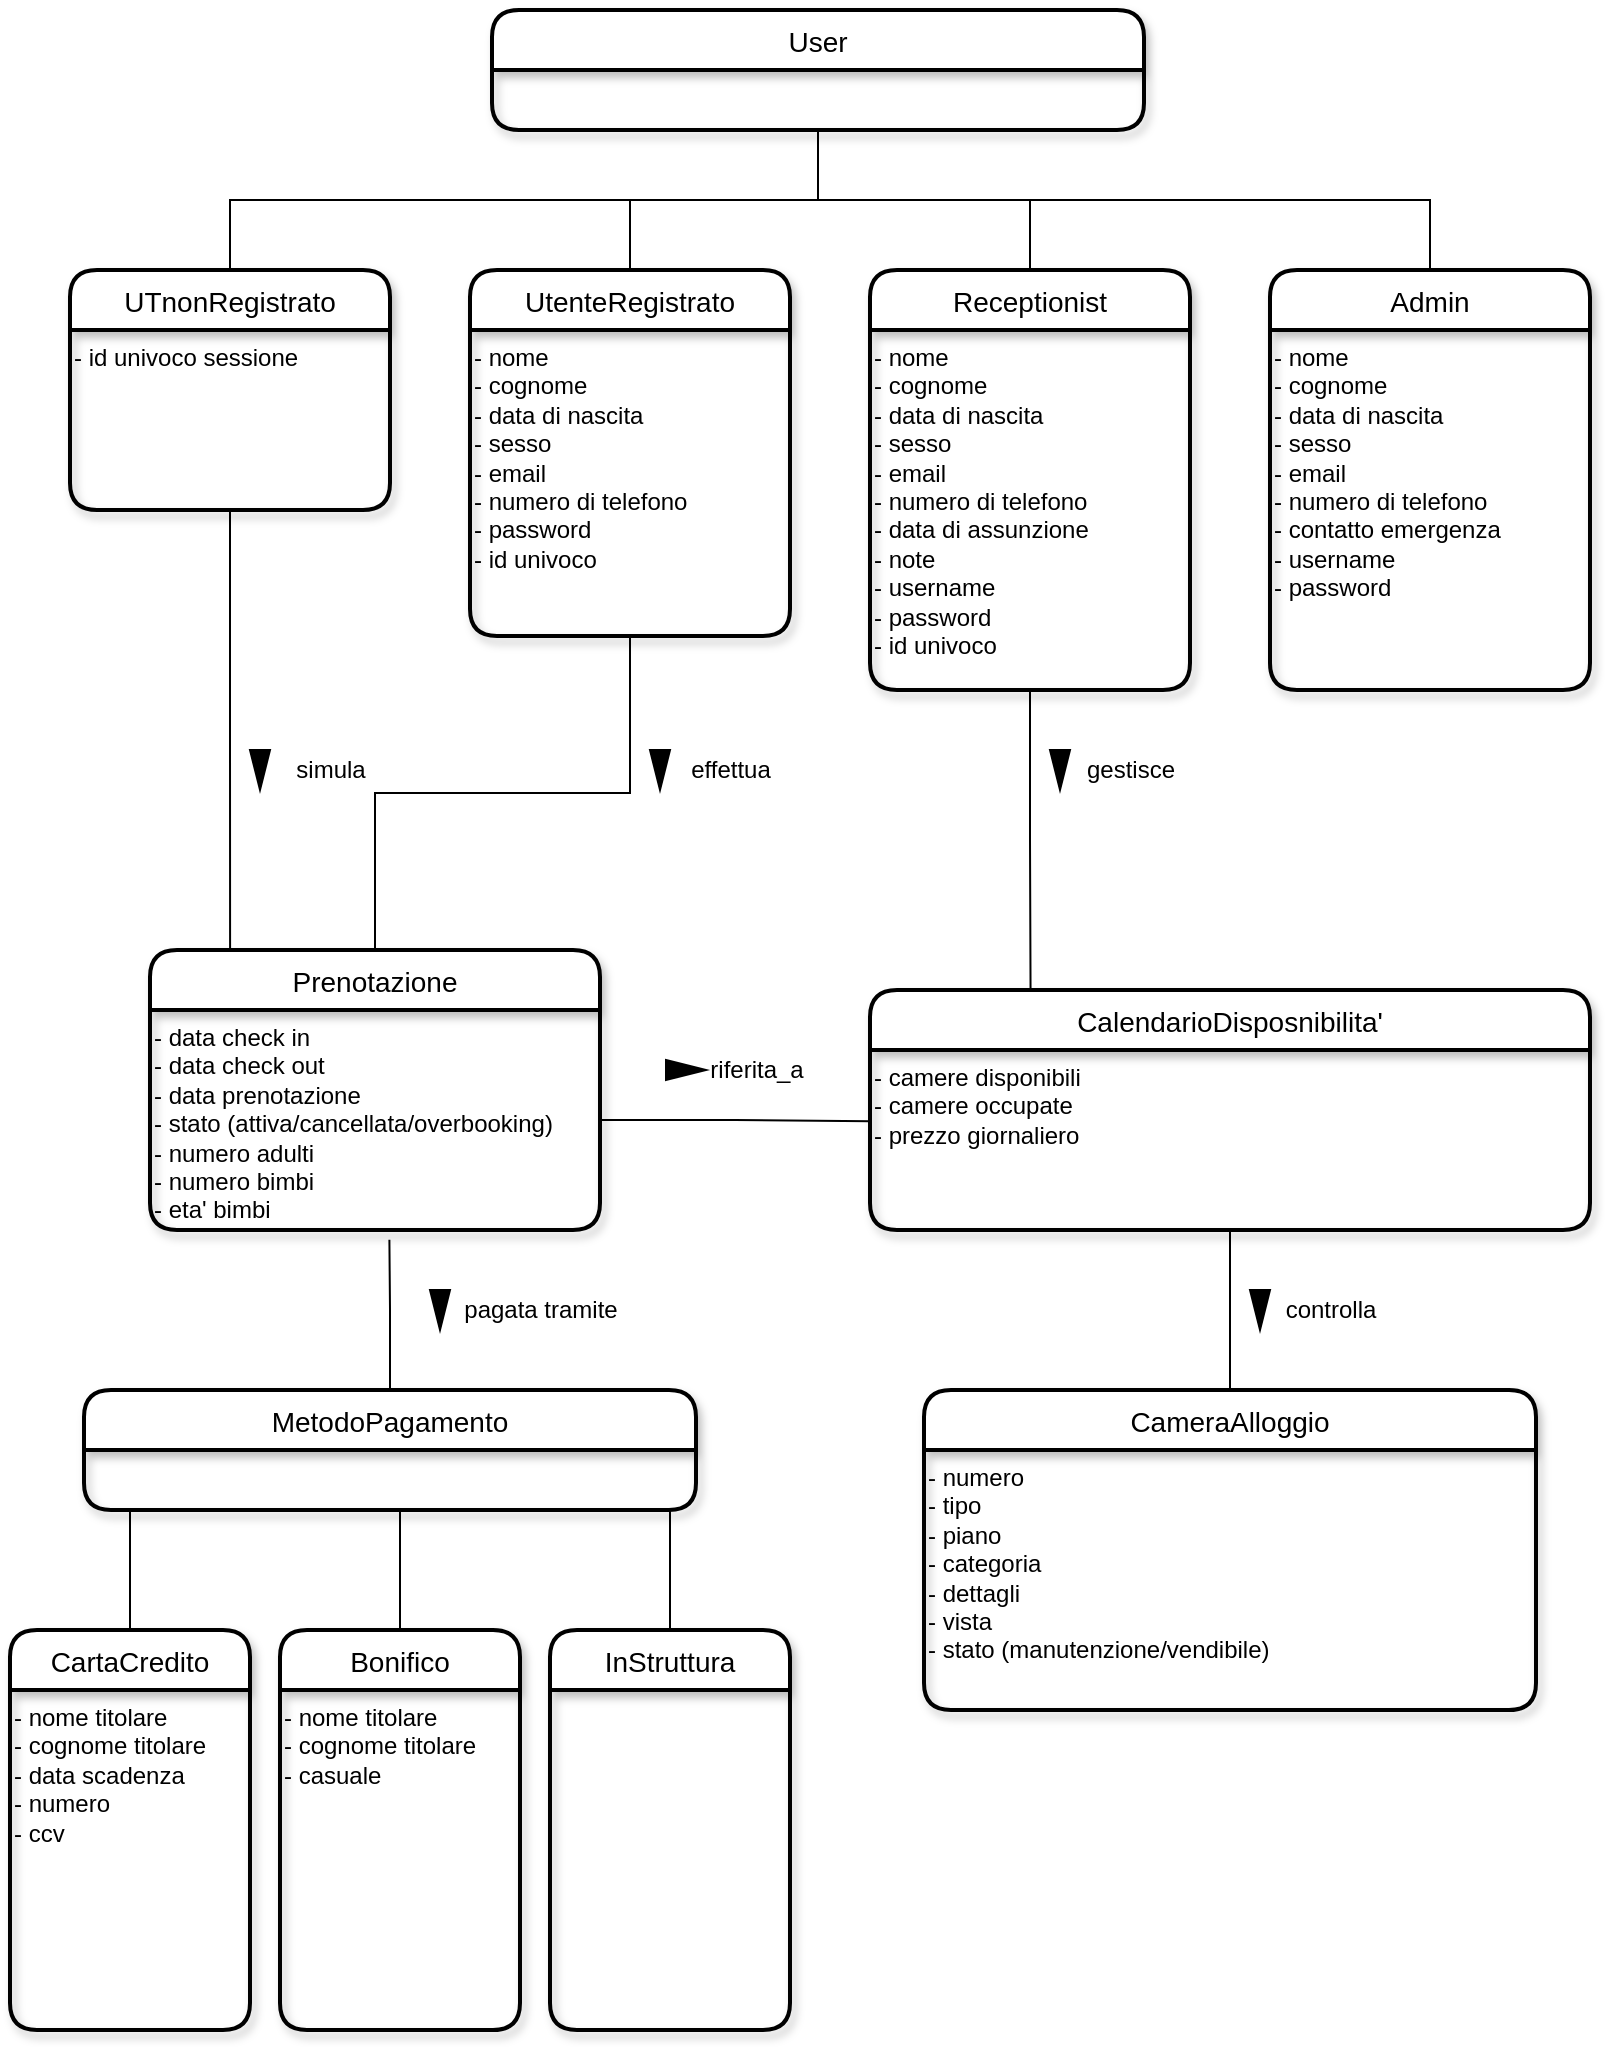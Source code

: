 <mxfile version="17.4.6" type="github">
  <diagram id="Lk_EI4CYU3kLC5U5zO_d" name="Page-1">
    <mxGraphModel dx="1038" dy="553" grid="1" gridSize="10" guides="1" tooltips="1" connect="1" arrows="1" fold="1" page="1" pageScale="1" pageWidth="827" pageHeight="1169" background="none" math="0" shadow="0">
      <root>
        <mxCell id="0" />
        <mxCell id="1" parent="0" />
        <mxCell id="l8wX_0Qu8CBymqKlJUEb-27" style="edgeStyle=orthogonalEdgeStyle;rounded=0;orthogonalLoop=1;jettySize=auto;html=1;exitX=0.5;exitY=1;exitDx=0;exitDy=0;entryX=0.5;entryY=0;entryDx=0;entryDy=0;endArrow=none;endFill=0;" edge="1" parent="1" source="JeV1txEWlBGmem2Ouphh-2" target="JeV1txEWlBGmem2Ouphh-6">
          <mxGeometry relative="1" as="geometry" />
        </mxCell>
        <mxCell id="JeV1txEWlBGmem2Ouphh-2" value="User" style="swimlane;childLayout=stackLayout;horizontal=1;startSize=30;horizontalStack=0;rounded=1;fontSize=14;fontStyle=0;strokeWidth=2;resizeParent=0;resizeLast=1;shadow=1;dashed=0;align=center;gradientColor=none;" parent="1" vertex="1">
          <mxGeometry x="251" y="30" width="326" height="60" as="geometry">
            <mxRectangle x="334" y="40" width="70" height="30" as="alternateBounds" />
          </mxGeometry>
        </mxCell>
        <mxCell id="JeV1txEWlBGmem2Ouphh-6" value="UTnonRegistrato" style="swimlane;childLayout=stackLayout;horizontal=1;startSize=30;horizontalStack=0;rounded=1;fontSize=14;fontStyle=0;strokeWidth=2;resizeParent=0;resizeLast=1;shadow=1;dashed=0;align=center;gradientColor=none;" parent="1" vertex="1">
          <mxGeometry x="40" y="160" width="160" height="120" as="geometry" />
        </mxCell>
        <mxCell id="MB48RITWyxrm8_n9HD4J-8" value="- id univoco sessione" style="text;html=1;align=left;verticalAlign=top;resizable=0;points=[];autosize=1;strokeColor=none;fillColor=none;shadow=0;" parent="JeV1txEWlBGmem2Ouphh-6" vertex="1">
          <mxGeometry y="30" width="160" height="90" as="geometry" />
        </mxCell>
        <mxCell id="l8wX_0Qu8CBymqKlJUEb-30" style="edgeStyle=orthogonalEdgeStyle;rounded=0;orthogonalLoop=1;jettySize=auto;html=1;exitX=0.5;exitY=0;exitDx=0;exitDy=0;entryX=0.5;entryY=1;entryDx=0;entryDy=0;endArrow=none;endFill=0;" edge="1" parent="1" source="JeV1txEWlBGmem2Ouphh-8" target="JeV1txEWlBGmem2Ouphh-2">
          <mxGeometry relative="1" as="geometry" />
        </mxCell>
        <mxCell id="JeV1txEWlBGmem2Ouphh-8" value="UtenteRegistrato" style="swimlane;childLayout=stackLayout;horizontal=1;startSize=30;horizontalStack=0;rounded=1;fontSize=14;fontStyle=0;strokeWidth=2;resizeParent=0;resizeLast=1;shadow=1;dashed=0;align=center;gradientColor=none;" parent="1" vertex="1">
          <mxGeometry x="240" y="160" width="160" height="183" as="geometry">
            <mxRectangle x="240" y="160" width="180" height="30" as="alternateBounds" />
          </mxGeometry>
        </mxCell>
        <mxCell id="MB48RITWyxrm8_n9HD4J-2" value="- nome&lt;br&gt;- cognome&lt;br&gt;- data di nascita&lt;br&gt;- sesso&lt;br&gt;- email&lt;br&gt;- numero di telefono&lt;br&gt;- password&lt;br&gt;- id univoco&lt;br&gt;&lt;div&gt;&lt;br&gt;&lt;/div&gt;" style="text;html=1;align=left;verticalAlign=top;resizable=0;points=[];autosize=1;strokeColor=none;fillColor=none;" parent="JeV1txEWlBGmem2Ouphh-8" vertex="1">
          <mxGeometry y="30" width="160" height="153" as="geometry" />
        </mxCell>
        <mxCell id="l8wX_0Qu8CBymqKlJUEb-31" style="edgeStyle=orthogonalEdgeStyle;rounded=0;orthogonalLoop=1;jettySize=auto;html=1;exitX=0.5;exitY=0;exitDx=0;exitDy=0;entryX=0.5;entryY=1;entryDx=0;entryDy=0;endArrow=none;endFill=0;" edge="1" parent="1" source="JeV1txEWlBGmem2Ouphh-9" target="JeV1txEWlBGmem2Ouphh-2">
          <mxGeometry relative="1" as="geometry" />
        </mxCell>
        <mxCell id="JeV1txEWlBGmem2Ouphh-9" value="Receptionist" style="swimlane;childLayout=stackLayout;horizontal=1;startSize=30;horizontalStack=0;rounded=1;fontSize=14;fontStyle=0;strokeWidth=2;resizeParent=0;resizeLast=1;shadow=1;dashed=0;align=center;gradientColor=none;" parent="1" vertex="1">
          <mxGeometry x="440" y="160" width="160" height="210" as="geometry" />
        </mxCell>
        <mxCell id="MB48RITWyxrm8_n9HD4J-6" value="- nome&lt;br&gt;- cognome&lt;br&gt;- data di nascita&lt;br&gt;- sesso&lt;br&gt;- email&lt;br&gt;- numero di telefono&lt;br&gt;- data di assunzione&lt;br&gt;- note&lt;br&gt;- username&lt;br&gt;- password&lt;br&gt;- id univoco" style="text;html=1;align=left;verticalAlign=top;resizable=0;points=[];autosize=1;strokeColor=none;fillColor=none;" parent="JeV1txEWlBGmem2Ouphh-9" vertex="1">
          <mxGeometry y="30" width="160" height="180" as="geometry" />
        </mxCell>
        <mxCell id="l8wX_0Qu8CBymqKlJUEb-32" style="edgeStyle=orthogonalEdgeStyle;rounded=0;orthogonalLoop=1;jettySize=auto;html=1;exitX=0.5;exitY=0;exitDx=0;exitDy=0;entryX=0.5;entryY=1;entryDx=0;entryDy=0;endArrow=none;endFill=0;" edge="1" parent="1" source="JeV1txEWlBGmem2Ouphh-10" target="JeV1txEWlBGmem2Ouphh-2">
          <mxGeometry relative="1" as="geometry" />
        </mxCell>
        <mxCell id="JeV1txEWlBGmem2Ouphh-10" value="Admin" style="swimlane;childLayout=stackLayout;horizontal=1;startSize=30;horizontalStack=0;rounded=1;fontSize=14;fontStyle=0;strokeWidth=2;resizeParent=0;resizeLast=1;shadow=1;dashed=0;align=center;gradientColor=none;" parent="1" vertex="1">
          <mxGeometry x="640" y="160" width="160" height="210" as="geometry" />
        </mxCell>
        <mxCell id="MB48RITWyxrm8_n9HD4J-7" value="- nome&lt;br&gt;- cognome&lt;br&gt;- data di nascita&lt;br&gt;- sesso&lt;br&gt;- email&lt;br&gt;- numero di telefono&lt;br&gt;- contatto emergenza&lt;br&gt;- username&lt;br&gt;- password" style="text;html=1;align=left;verticalAlign=top;resizable=0;points=[];autosize=1;strokeColor=none;fillColor=none;" parent="JeV1txEWlBGmem2Ouphh-10" vertex="1">
          <mxGeometry y="30" width="160" height="180" as="geometry" />
        </mxCell>
        <mxCell id="JeV1txEWlBGmem2Ouphh-17" value="CameraAlloggio" style="swimlane;childLayout=stackLayout;horizontal=1;startSize=30;horizontalStack=0;rounded=1;fontSize=14;fontStyle=0;strokeWidth=2;resizeParent=0;resizeLast=1;shadow=1;dashed=0;align=center;gradientColor=none;" parent="1" vertex="1">
          <mxGeometry x="467" y="720" width="306" height="160" as="geometry" />
        </mxCell>
        <mxCell id="l8wX_0Qu8CBymqKlJUEb-41" value="- numero&lt;br&gt;- tipo&amp;nbsp;&lt;br&gt;- piano&lt;br&gt;- categoria&lt;br&gt;- dettagli&lt;br&gt;- vista&lt;br&gt;- stato (manutenzione/vendibile)" style="text;html=1;align=left;verticalAlign=top;resizable=0;points=[];autosize=1;strokeColor=none;fillColor=none;" vertex="1" parent="JeV1txEWlBGmem2Ouphh-17">
          <mxGeometry y="30" width="306" height="130" as="geometry" />
        </mxCell>
        <mxCell id="l8wX_0Qu8CBymqKlJUEb-38" style="edgeStyle=orthogonalEdgeStyle;rounded=0;orthogonalLoop=1;jettySize=auto;html=1;entryX=0.5;entryY=0;entryDx=0;entryDy=0;endArrow=none;endFill=0;" edge="1" parent="1" source="JeV1txEWlBGmem2Ouphh-18" target="JeV1txEWlBGmem2Ouphh-17">
          <mxGeometry relative="1" as="geometry" />
        </mxCell>
        <mxCell id="JeV1txEWlBGmem2Ouphh-18" value="CalendarioDisposnibilita&#39;" style="swimlane;childLayout=stackLayout;horizontal=1;startSize=30;horizontalStack=0;rounded=1;fontSize=14;fontStyle=0;strokeWidth=2;resizeParent=0;resizeLast=1;shadow=1;dashed=0;align=center;gradientColor=none;" parent="1" vertex="1">
          <mxGeometry x="440" y="520" width="360" height="120" as="geometry" />
        </mxCell>
        <mxCell id="l8wX_0Qu8CBymqKlJUEb-42" value="- camere disponibili&lt;br&gt;- camere occupate&lt;br&gt;- prezzo giornaliero" style="text;html=1;align=left;verticalAlign=top;resizable=0;points=[];autosize=1;strokeColor=none;fillColor=none;" vertex="1" parent="JeV1txEWlBGmem2Ouphh-18">
          <mxGeometry y="30" width="360" height="90" as="geometry" />
        </mxCell>
        <mxCell id="JeV1txEWlBGmem2Ouphh-80" value="Prenotazione" style="swimlane;childLayout=stackLayout;horizontal=1;startSize=30;horizontalStack=0;rounded=1;fontSize=14;fontStyle=0;strokeWidth=2;resizeParent=0;resizeLast=1;shadow=1;dashed=0;align=center;gradientColor=none;" parent="1" vertex="1">
          <mxGeometry x="80" y="500" width="225" height="140" as="geometry" />
        </mxCell>
        <mxCell id="l8wX_0Qu8CBymqKlJUEb-43" value="- data check in&lt;br&gt;- data check out&lt;br&gt;- data prenotazione&lt;br&gt;- stato (attiva/cancellata/overbooking)&lt;br&gt;- numero adulti&lt;br&gt;- numero bimbi&lt;br&gt;- eta&#39; bimbi" style="text;html=1;align=left;verticalAlign=top;resizable=0;points=[];autosize=1;strokeColor=none;fillColor=none;" vertex="1" parent="JeV1txEWlBGmem2Ouphh-80">
          <mxGeometry y="30" width="225" height="110" as="geometry" />
        </mxCell>
        <mxCell id="l8wX_0Qu8CBymqKlJUEb-2" style="edgeStyle=orthogonalEdgeStyle;rounded=0;orthogonalLoop=1;jettySize=auto;html=1;entryX=0.5;entryY=0;entryDx=0;entryDy=0;endArrow=none;endFill=0;" edge="1" parent="1" source="MB48RITWyxrm8_n9HD4J-2" target="JeV1txEWlBGmem2Ouphh-80">
          <mxGeometry relative="1" as="geometry" />
        </mxCell>
        <mxCell id="l8wX_0Qu8CBymqKlJUEb-3" value="" style="triangle;whiteSpace=wrap;html=1;direction=south;fillColor=#000000;" vertex="1" parent="1">
          <mxGeometry x="330" y="400" width="10" height="20" as="geometry" />
        </mxCell>
        <mxCell id="l8wX_0Qu8CBymqKlJUEb-4" value="effettua" style="text;html=1;align=center;verticalAlign=middle;resizable=0;points=[];autosize=1;strokeColor=none;fillColor=none;" vertex="1" parent="1">
          <mxGeometry x="340" y="400" width="60" height="20" as="geometry" />
        </mxCell>
        <mxCell id="l8wX_0Qu8CBymqKlJUEb-5" value="" style="triangle;whiteSpace=wrap;html=1;direction=south;fillColor=#000000;" vertex="1" parent="1">
          <mxGeometry x="130" y="400" width="10" height="20" as="geometry" />
        </mxCell>
        <mxCell id="l8wX_0Qu8CBymqKlJUEb-6" value="simula" style="text;html=1;align=center;verticalAlign=middle;resizable=0;points=[];autosize=1;strokeColor=none;fillColor=none;" vertex="1" parent="1">
          <mxGeometry x="145" y="400" width="50" height="20" as="geometry" />
        </mxCell>
        <mxCell id="l8wX_0Qu8CBymqKlJUEb-7" style="edgeStyle=orthogonalEdgeStyle;rounded=0;orthogonalLoop=1;jettySize=auto;html=1;endArrow=none;endFill=0;entryX=0.178;entryY=0;entryDx=0;entryDy=0;entryPerimeter=0;" edge="1" parent="1" source="MB48RITWyxrm8_n9HD4J-8" target="JeV1txEWlBGmem2Ouphh-80">
          <mxGeometry relative="1" as="geometry">
            <mxPoint x="120" y="440" as="targetPoint" />
          </mxGeometry>
        </mxCell>
        <mxCell id="l8wX_0Qu8CBymqKlJUEb-45" style="edgeStyle=orthogonalEdgeStyle;rounded=0;orthogonalLoop=1;jettySize=auto;html=1;exitX=0.5;exitY=0;exitDx=0;exitDy=0;entryX=0.532;entryY=1.044;entryDx=0;entryDy=0;entryPerimeter=0;endArrow=none;endFill=0;" edge="1" parent="1" source="l8wX_0Qu8CBymqKlJUEb-11" target="l8wX_0Qu8CBymqKlJUEb-43">
          <mxGeometry relative="1" as="geometry" />
        </mxCell>
        <mxCell id="l8wX_0Qu8CBymqKlJUEb-11" value="MetodoPagamento" style="swimlane;childLayout=stackLayout;horizontal=1;startSize=30;horizontalStack=0;rounded=1;fontSize=14;fontStyle=0;strokeWidth=2;resizeParent=0;resizeLast=1;shadow=1;dashed=0;align=center;gradientColor=none;" vertex="1" parent="1">
          <mxGeometry x="47" y="720" width="306" height="60" as="geometry" />
        </mxCell>
        <mxCell id="l8wX_0Qu8CBymqKlJUEb-16" style="edgeStyle=orthogonalEdgeStyle;rounded=0;orthogonalLoop=1;jettySize=auto;html=1;exitX=0.5;exitY=0;exitDx=0;exitDy=0;endArrow=none;endFill=0;" edge="1" parent="1" source="l8wX_0Qu8CBymqKlJUEb-12">
          <mxGeometry relative="1" as="geometry">
            <mxPoint x="70" y="780" as="targetPoint" />
          </mxGeometry>
        </mxCell>
        <mxCell id="l8wX_0Qu8CBymqKlJUEb-12" value="CartaCredito" style="swimlane;childLayout=stackLayout;horizontal=1;startSize=30;horizontalStack=0;rounded=1;fontSize=14;fontStyle=0;strokeWidth=2;resizeParent=0;resizeLast=1;shadow=1;dashed=0;align=center;gradientColor=none;" vertex="1" parent="1">
          <mxGeometry x="10" y="840" width="120" height="200" as="geometry" />
        </mxCell>
        <mxCell id="l8wX_0Qu8CBymqKlJUEb-39" value="- nome titolare&lt;br&gt;- cognome titolare&lt;br&gt;- data scadenza&lt;br&gt;- numero&lt;br&gt;&lt;div&gt;&lt;span&gt;- ccv&lt;/span&gt;&lt;/div&gt;" style="text;html=1;align=left;verticalAlign=top;resizable=0;points=[];autosize=1;strokeColor=none;fillColor=none;" vertex="1" parent="l8wX_0Qu8CBymqKlJUEb-12">
          <mxGeometry y="30" width="120" height="170" as="geometry" />
        </mxCell>
        <mxCell id="l8wX_0Qu8CBymqKlJUEb-17" style="edgeStyle=orthogonalEdgeStyle;rounded=0;orthogonalLoop=1;jettySize=auto;html=1;exitX=0.5;exitY=0;exitDx=0;exitDy=0;endArrow=none;endFill=0;" edge="1" parent="1" source="l8wX_0Qu8CBymqKlJUEb-13">
          <mxGeometry relative="1" as="geometry">
            <mxPoint x="205" y="780" as="targetPoint" />
          </mxGeometry>
        </mxCell>
        <mxCell id="l8wX_0Qu8CBymqKlJUEb-13" value="Bonifico" style="swimlane;childLayout=stackLayout;horizontal=1;startSize=30;horizontalStack=0;rounded=1;fontSize=14;fontStyle=0;strokeWidth=2;resizeParent=0;resizeLast=1;shadow=1;dashed=0;align=center;gradientColor=none;" vertex="1" parent="1">
          <mxGeometry x="145" y="840" width="120" height="200" as="geometry" />
        </mxCell>
        <mxCell id="l8wX_0Qu8CBymqKlJUEb-40" value="- nome titolare&lt;br&gt;- cognome titolare&lt;br&gt;- casuale" style="text;html=1;align=left;verticalAlign=top;resizable=0;points=[];autosize=1;strokeColor=none;fillColor=none;" vertex="1" parent="l8wX_0Qu8CBymqKlJUEb-13">
          <mxGeometry y="30" width="120" height="170" as="geometry" />
        </mxCell>
        <mxCell id="l8wX_0Qu8CBymqKlJUEb-18" style="edgeStyle=orthogonalEdgeStyle;rounded=0;orthogonalLoop=1;jettySize=auto;html=1;exitX=0.5;exitY=0;exitDx=0;exitDy=0;endArrow=none;endFill=0;" edge="1" parent="1" source="l8wX_0Qu8CBymqKlJUEb-14">
          <mxGeometry relative="1" as="geometry">
            <mxPoint x="340" y="780" as="targetPoint" />
          </mxGeometry>
        </mxCell>
        <mxCell id="l8wX_0Qu8CBymqKlJUEb-14" value="InStruttura" style="swimlane;childLayout=stackLayout;horizontal=1;startSize=30;horizontalStack=0;rounded=1;fontSize=14;fontStyle=0;strokeWidth=2;resizeParent=0;resizeLast=1;shadow=1;dashed=0;align=center;gradientColor=none;" vertex="1" parent="1">
          <mxGeometry x="280" y="840" width="120" height="200" as="geometry" />
        </mxCell>
        <mxCell id="l8wX_0Qu8CBymqKlJUEb-20" style="edgeStyle=orthogonalEdgeStyle;rounded=0;orthogonalLoop=1;jettySize=auto;html=1;entryX=0.223;entryY=0;entryDx=0;entryDy=0;entryPerimeter=0;endArrow=none;endFill=0;" edge="1" parent="1" source="MB48RITWyxrm8_n9HD4J-6" target="JeV1txEWlBGmem2Ouphh-18">
          <mxGeometry relative="1" as="geometry" />
        </mxCell>
        <mxCell id="l8wX_0Qu8CBymqKlJUEb-21" value="" style="triangle;whiteSpace=wrap;html=1;direction=south;fillColor=#000000;" vertex="1" parent="1">
          <mxGeometry x="530" y="400" width="10" height="20" as="geometry" />
        </mxCell>
        <mxCell id="l8wX_0Qu8CBymqKlJUEb-22" value="gestisce" style="text;html=1;align=center;verticalAlign=middle;resizable=0;points=[];autosize=1;strokeColor=none;fillColor=none;" vertex="1" parent="1">
          <mxGeometry x="540" y="400" width="60" height="20" as="geometry" />
        </mxCell>
        <mxCell id="l8wX_0Qu8CBymqKlJUEb-25" value="" style="triangle;whiteSpace=wrap;html=1;direction=south;fillColor=#000000;" vertex="1" parent="1">
          <mxGeometry x="220" y="670" width="10" height="20" as="geometry" />
        </mxCell>
        <mxCell id="l8wX_0Qu8CBymqKlJUEb-26" value="pagata tramite" style="text;html=1;align=center;verticalAlign=middle;resizable=0;points=[];autosize=1;strokeColor=none;fillColor=none;" vertex="1" parent="1">
          <mxGeometry x="230" y="670" width="90" height="20" as="geometry" />
        </mxCell>
        <mxCell id="l8wX_0Qu8CBymqKlJUEb-33" value="" style="triangle;whiteSpace=wrap;html=1;direction=south;fillColor=#000000;rotation=-90;" vertex="1" parent="1">
          <mxGeometry x="343" y="550" width="10" height="20" as="geometry" />
        </mxCell>
        <mxCell id="l8wX_0Qu8CBymqKlJUEb-34" value="riferita_a" style="text;html=1;align=center;verticalAlign=middle;resizable=0;points=[];autosize=1;strokeColor=none;fillColor=none;" vertex="1" parent="1">
          <mxGeometry x="353" y="550" width="60" height="20" as="geometry" />
        </mxCell>
        <mxCell id="l8wX_0Qu8CBymqKlJUEb-36" value="" style="triangle;whiteSpace=wrap;html=1;direction=south;fillColor=#000000;" vertex="1" parent="1">
          <mxGeometry x="630" y="670" width="10" height="20" as="geometry" />
        </mxCell>
        <mxCell id="l8wX_0Qu8CBymqKlJUEb-37" value="controlla" style="text;html=1;align=center;verticalAlign=middle;resizable=0;points=[];autosize=1;strokeColor=none;fillColor=none;" vertex="1" parent="1">
          <mxGeometry x="640" y="670" width="60" height="20" as="geometry" />
        </mxCell>
        <mxCell id="l8wX_0Qu8CBymqKlJUEb-48" style="edgeStyle=orthogonalEdgeStyle;rounded=0;orthogonalLoop=1;jettySize=auto;html=1;entryX=0.001;entryY=0.396;entryDx=0;entryDy=0;entryPerimeter=0;endArrow=none;endFill=0;" edge="1" parent="1" source="l8wX_0Qu8CBymqKlJUEb-43" target="l8wX_0Qu8CBymqKlJUEb-42">
          <mxGeometry relative="1" as="geometry" />
        </mxCell>
      </root>
    </mxGraphModel>
  </diagram>
</mxfile>
